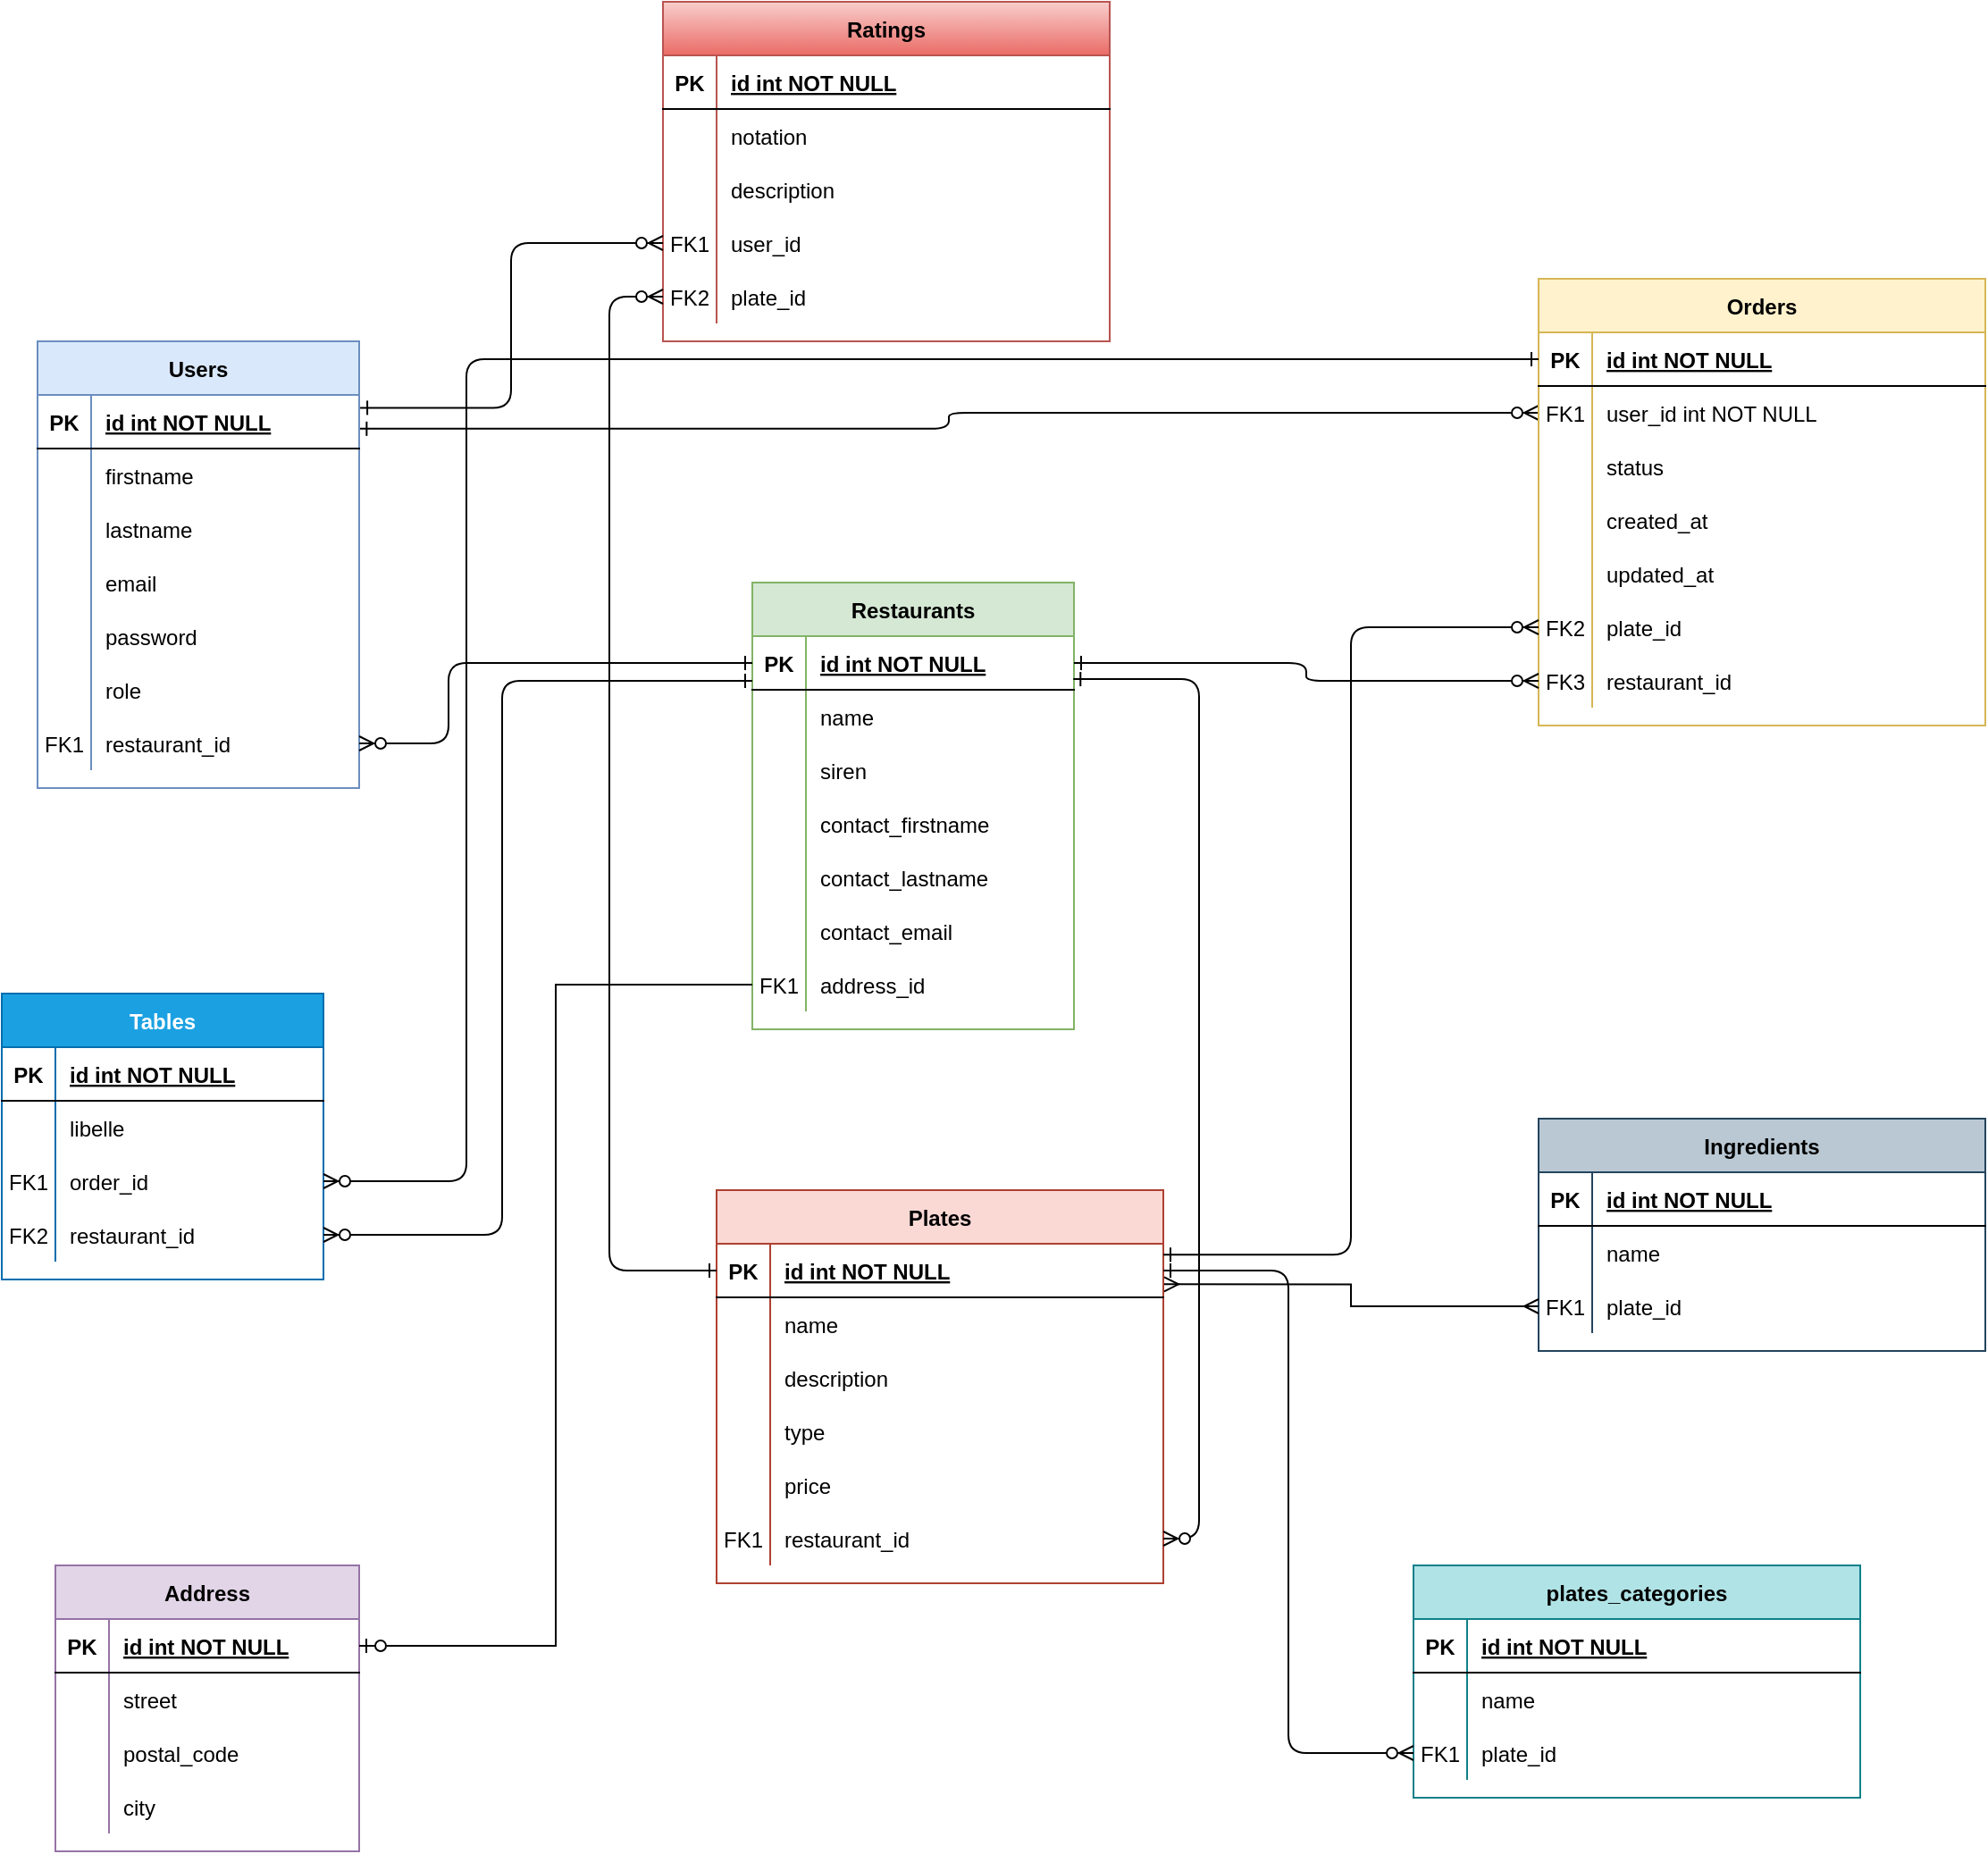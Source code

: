 <mxfile version="17.4.5" type="device"><diagram id="R2lEEEUBdFMjLlhIrx00" name="Page-1"><mxGraphModel dx="2881" dy="2177" grid="1" gridSize="10" guides="1" tooltips="1" connect="1" arrows="1" fold="1" page="1" pageScale="1" pageWidth="850" pageHeight="1100" math="0" shadow="0" extFonts="Permanent Marker^https://fonts.googleapis.com/css?family=Permanent+Marker"><root><mxCell id="0"/><mxCell id="1" parent="0"/><mxCell id="C-vyLk0tnHw3VtMMgP7b-1" value="" style="edgeStyle=orthogonalEdgeStyle;endArrow=ERzeroToMany;startArrow=ERone;endFill=1;startFill=0;exitX=1.001;exitY=0.631;exitDx=0;exitDy=0;exitPerimeter=0;" parent="1" target="C-vyLk0tnHw3VtMMgP7b-6" edge="1" source="FJyvPlNk2VMUgZgnLs-h-58"><mxGeometry width="100" height="100" relative="1" as="geometry"><mxPoint x="-140" y="45" as="sourcePoint"/><mxPoint x="-70" y="500" as="targetPoint"/></mxGeometry></mxCell><mxCell id="C-vyLk0tnHw3VtMMgP7b-2" value="Orders" style="shape=table;startSize=30;container=1;collapsible=1;childLayout=tableLayout;fixedRows=1;rowLines=0;fontStyle=1;align=center;resizeLast=1;fillColor=#fff2cc;strokeColor=#d6b656;" parent="1" vertex="1"><mxGeometry x="340" y="-160" width="250" height="250" as="geometry"/></mxCell><mxCell id="C-vyLk0tnHw3VtMMgP7b-3" value="" style="shape=partialRectangle;collapsible=0;dropTarget=0;pointerEvents=0;fillColor=none;points=[[0,0.5],[1,0.5]];portConstraint=eastwest;top=0;left=0;right=0;bottom=1;" parent="C-vyLk0tnHw3VtMMgP7b-2" vertex="1"><mxGeometry y="30" width="250" height="30" as="geometry"/></mxCell><mxCell id="C-vyLk0tnHw3VtMMgP7b-4" value="PK" style="shape=partialRectangle;overflow=hidden;connectable=0;fillColor=none;top=0;left=0;bottom=0;right=0;fontStyle=1;" parent="C-vyLk0tnHw3VtMMgP7b-3" vertex="1"><mxGeometry width="30" height="30" as="geometry"><mxRectangle width="30" height="30" as="alternateBounds"/></mxGeometry></mxCell><mxCell id="C-vyLk0tnHw3VtMMgP7b-5" value="id int NOT NULL " style="shape=partialRectangle;overflow=hidden;connectable=0;fillColor=none;top=0;left=0;bottom=0;right=0;align=left;spacingLeft=6;fontStyle=5;" parent="C-vyLk0tnHw3VtMMgP7b-3" vertex="1"><mxGeometry x="30" width="220" height="30" as="geometry"><mxRectangle width="220" height="30" as="alternateBounds"/></mxGeometry></mxCell><mxCell id="C-vyLk0tnHw3VtMMgP7b-6" value="" style="shape=partialRectangle;collapsible=0;dropTarget=0;pointerEvents=0;fillColor=none;points=[[0,0.5],[1,0.5]];portConstraint=eastwest;top=0;left=0;right=0;bottom=0;" parent="C-vyLk0tnHw3VtMMgP7b-2" vertex="1"><mxGeometry y="60" width="250" height="30" as="geometry"/></mxCell><mxCell id="C-vyLk0tnHw3VtMMgP7b-7" value="FK1" style="shape=partialRectangle;overflow=hidden;connectable=0;fillColor=none;top=0;left=0;bottom=0;right=0;" parent="C-vyLk0tnHw3VtMMgP7b-6" vertex="1"><mxGeometry width="30" height="30" as="geometry"><mxRectangle width="30" height="30" as="alternateBounds"/></mxGeometry></mxCell><mxCell id="C-vyLk0tnHw3VtMMgP7b-8" value="user_id int NOT NULL" style="shape=partialRectangle;overflow=hidden;connectable=0;fillColor=none;top=0;left=0;bottom=0;right=0;align=left;spacingLeft=6;" parent="C-vyLk0tnHw3VtMMgP7b-6" vertex="1"><mxGeometry x="30" width="220" height="30" as="geometry"><mxRectangle width="220" height="30" as="alternateBounds"/></mxGeometry></mxCell><mxCell id="C-vyLk0tnHw3VtMMgP7b-9" value="" style="shape=partialRectangle;collapsible=0;dropTarget=0;pointerEvents=0;fillColor=none;points=[[0,0.5],[1,0.5]];portConstraint=eastwest;top=0;left=0;right=0;bottom=0;" parent="C-vyLk0tnHw3VtMMgP7b-2" vertex="1"><mxGeometry y="90" width="250" height="30" as="geometry"/></mxCell><mxCell id="C-vyLk0tnHw3VtMMgP7b-10" value="" style="shape=partialRectangle;overflow=hidden;connectable=0;fillColor=none;top=0;left=0;bottom=0;right=0;" parent="C-vyLk0tnHw3VtMMgP7b-9" vertex="1"><mxGeometry width="30" height="30" as="geometry"><mxRectangle width="30" height="30" as="alternateBounds"/></mxGeometry></mxCell><mxCell id="C-vyLk0tnHw3VtMMgP7b-11" value="status" style="shape=partialRectangle;overflow=hidden;connectable=0;fillColor=none;top=0;left=0;bottom=0;right=0;align=left;spacingLeft=6;" parent="C-vyLk0tnHw3VtMMgP7b-9" vertex="1"><mxGeometry x="30" width="220" height="30" as="geometry"><mxRectangle width="220" height="30" as="alternateBounds"/></mxGeometry></mxCell><mxCell id="FJyvPlNk2VMUgZgnLs-h-202" value="" style="shape=partialRectangle;collapsible=0;dropTarget=0;pointerEvents=0;fillColor=none;points=[[0,0.5],[1,0.5]];portConstraint=eastwest;top=0;left=0;right=0;bottom=0;" parent="C-vyLk0tnHw3VtMMgP7b-2" vertex="1"><mxGeometry y="120" width="250" height="30" as="geometry"/></mxCell><mxCell id="FJyvPlNk2VMUgZgnLs-h-203" value="" style="shape=partialRectangle;overflow=hidden;connectable=0;fillColor=none;top=0;left=0;bottom=0;right=0;" parent="FJyvPlNk2VMUgZgnLs-h-202" vertex="1"><mxGeometry width="30" height="30" as="geometry"><mxRectangle width="30" height="30" as="alternateBounds"/></mxGeometry></mxCell><mxCell id="FJyvPlNk2VMUgZgnLs-h-204" value="created_at" style="shape=partialRectangle;overflow=hidden;connectable=0;fillColor=none;top=0;left=0;bottom=0;right=0;align=left;spacingLeft=6;" parent="FJyvPlNk2VMUgZgnLs-h-202" vertex="1"><mxGeometry x="30" width="220" height="30" as="geometry"><mxRectangle width="220" height="30" as="alternateBounds"/></mxGeometry></mxCell><mxCell id="FJyvPlNk2VMUgZgnLs-h-209" value="" style="shape=partialRectangle;collapsible=0;dropTarget=0;pointerEvents=0;fillColor=none;points=[[0,0.5],[1,0.5]];portConstraint=eastwest;top=0;left=0;right=0;bottom=0;" parent="C-vyLk0tnHw3VtMMgP7b-2" vertex="1"><mxGeometry y="150" width="250" height="30" as="geometry"/></mxCell><mxCell id="FJyvPlNk2VMUgZgnLs-h-210" value="" style="shape=partialRectangle;overflow=hidden;connectable=0;fillColor=none;top=0;left=0;bottom=0;right=0;" parent="FJyvPlNk2VMUgZgnLs-h-209" vertex="1"><mxGeometry width="30" height="30" as="geometry"><mxRectangle width="30" height="30" as="alternateBounds"/></mxGeometry></mxCell><mxCell id="FJyvPlNk2VMUgZgnLs-h-211" value="updated_at" style="shape=partialRectangle;overflow=hidden;connectable=0;fillColor=none;top=0;left=0;bottom=0;right=0;align=left;spacingLeft=6;" parent="FJyvPlNk2VMUgZgnLs-h-209" vertex="1"><mxGeometry x="30" width="220" height="30" as="geometry"><mxRectangle width="220" height="30" as="alternateBounds"/></mxGeometry></mxCell><mxCell id="FJyvPlNk2VMUgZgnLs-h-213" value="" style="shape=partialRectangle;collapsible=0;dropTarget=0;pointerEvents=0;fillColor=none;points=[[0,0.5],[1,0.5]];portConstraint=eastwest;top=0;left=0;right=0;bottom=0;" parent="C-vyLk0tnHw3VtMMgP7b-2" vertex="1"><mxGeometry y="180" width="250" height="30" as="geometry"/></mxCell><mxCell id="FJyvPlNk2VMUgZgnLs-h-214" value="FK2" style="shape=partialRectangle;overflow=hidden;connectable=0;fillColor=none;top=0;left=0;bottom=0;right=0;" parent="FJyvPlNk2VMUgZgnLs-h-213" vertex="1"><mxGeometry width="30" height="30" as="geometry"><mxRectangle width="30" height="30" as="alternateBounds"/></mxGeometry></mxCell><mxCell id="FJyvPlNk2VMUgZgnLs-h-215" value="plate_id" style="shape=partialRectangle;overflow=hidden;connectable=0;fillColor=none;top=0;left=0;bottom=0;right=0;align=left;spacingLeft=6;" parent="FJyvPlNk2VMUgZgnLs-h-213" vertex="1"><mxGeometry x="30" width="220" height="30" as="geometry"><mxRectangle width="220" height="30" as="alternateBounds"/></mxGeometry></mxCell><mxCell id="FJyvPlNk2VMUgZgnLs-h-216" value="" style="shape=partialRectangle;collapsible=0;dropTarget=0;pointerEvents=0;fillColor=none;points=[[0,0.5],[1,0.5]];portConstraint=eastwest;top=0;left=0;right=0;bottom=0;" parent="C-vyLk0tnHw3VtMMgP7b-2" vertex="1"><mxGeometry y="210" width="250" height="30" as="geometry"/></mxCell><mxCell id="FJyvPlNk2VMUgZgnLs-h-217" value="FK3" style="shape=partialRectangle;overflow=hidden;connectable=0;fillColor=none;top=0;left=0;bottom=0;right=0;" parent="FJyvPlNk2VMUgZgnLs-h-216" vertex="1"><mxGeometry width="30" height="30" as="geometry"><mxRectangle width="30" height="30" as="alternateBounds"/></mxGeometry></mxCell><mxCell id="FJyvPlNk2VMUgZgnLs-h-218" value="restaurant_id" style="shape=partialRectangle;overflow=hidden;connectable=0;fillColor=none;top=0;left=0;bottom=0;right=0;align=left;spacingLeft=6;" parent="FJyvPlNk2VMUgZgnLs-h-216" vertex="1"><mxGeometry x="30" width="220" height="30" as="geometry"><mxRectangle width="220" height="30" as="alternateBounds"/></mxGeometry></mxCell><mxCell id="C-vyLk0tnHw3VtMMgP7b-13" value="Address" style="shape=table;startSize=30;container=1;collapsible=1;childLayout=tableLayout;fixedRows=1;rowLines=0;fontStyle=1;align=center;resizeLast=1;fillColor=#e1d5e7;strokeColor=#9673a6;" parent="1" vertex="1"><mxGeometry x="-490" y="560" width="170" height="160" as="geometry"/></mxCell><mxCell id="C-vyLk0tnHw3VtMMgP7b-14" value="" style="shape=partialRectangle;collapsible=0;dropTarget=0;pointerEvents=0;fillColor=none;points=[[0,0.5],[1,0.5]];portConstraint=eastwest;top=0;left=0;right=0;bottom=1;" parent="C-vyLk0tnHw3VtMMgP7b-13" vertex="1"><mxGeometry y="30" width="170" height="30" as="geometry"/></mxCell><mxCell id="C-vyLk0tnHw3VtMMgP7b-15" value="PK" style="shape=partialRectangle;overflow=hidden;connectable=0;fillColor=none;top=0;left=0;bottom=0;right=0;fontStyle=1;" parent="C-vyLk0tnHw3VtMMgP7b-14" vertex="1"><mxGeometry width="30" height="30" as="geometry"><mxRectangle width="30" height="30" as="alternateBounds"/></mxGeometry></mxCell><mxCell id="C-vyLk0tnHw3VtMMgP7b-16" value="id int NOT NULL " style="shape=partialRectangle;overflow=hidden;connectable=0;fillColor=none;top=0;left=0;bottom=0;right=0;align=left;spacingLeft=6;fontStyle=5;" parent="C-vyLk0tnHw3VtMMgP7b-14" vertex="1"><mxGeometry x="30" width="140" height="30" as="geometry"><mxRectangle width="140" height="30" as="alternateBounds"/></mxGeometry></mxCell><mxCell id="C-vyLk0tnHw3VtMMgP7b-17" value="" style="shape=partialRectangle;collapsible=0;dropTarget=0;pointerEvents=0;fillColor=none;points=[[0,0.5],[1,0.5]];portConstraint=eastwest;top=0;left=0;right=0;bottom=0;" parent="C-vyLk0tnHw3VtMMgP7b-13" vertex="1"><mxGeometry y="60" width="170" height="30" as="geometry"/></mxCell><mxCell id="C-vyLk0tnHw3VtMMgP7b-18" value="" style="shape=partialRectangle;overflow=hidden;connectable=0;fillColor=none;top=0;left=0;bottom=0;right=0;" parent="C-vyLk0tnHw3VtMMgP7b-17" vertex="1"><mxGeometry width="30" height="30" as="geometry"><mxRectangle width="30" height="30" as="alternateBounds"/></mxGeometry></mxCell><mxCell id="C-vyLk0tnHw3VtMMgP7b-19" value="street" style="shape=partialRectangle;overflow=hidden;connectable=0;fillColor=none;top=0;left=0;bottom=0;right=0;align=left;spacingLeft=6;" parent="C-vyLk0tnHw3VtMMgP7b-17" vertex="1"><mxGeometry x="30" width="140" height="30" as="geometry"><mxRectangle width="140" height="30" as="alternateBounds"/></mxGeometry></mxCell><mxCell id="C-vyLk0tnHw3VtMMgP7b-20" value="" style="shape=partialRectangle;collapsible=0;dropTarget=0;pointerEvents=0;fillColor=none;points=[[0,0.5],[1,0.5]];portConstraint=eastwest;top=0;left=0;right=0;bottom=0;" parent="C-vyLk0tnHw3VtMMgP7b-13" vertex="1"><mxGeometry y="90" width="170" height="30" as="geometry"/></mxCell><mxCell id="C-vyLk0tnHw3VtMMgP7b-21" value="" style="shape=partialRectangle;overflow=hidden;connectable=0;fillColor=none;top=0;left=0;bottom=0;right=0;" parent="C-vyLk0tnHw3VtMMgP7b-20" vertex="1"><mxGeometry width="30" height="30" as="geometry"><mxRectangle width="30" height="30" as="alternateBounds"/></mxGeometry></mxCell><mxCell id="C-vyLk0tnHw3VtMMgP7b-22" value="postal_code" style="shape=partialRectangle;overflow=hidden;connectable=0;fillColor=none;top=0;left=0;bottom=0;right=0;align=left;spacingLeft=6;" parent="C-vyLk0tnHw3VtMMgP7b-20" vertex="1"><mxGeometry x="30" width="140" height="30" as="geometry"><mxRectangle width="140" height="30" as="alternateBounds"/></mxGeometry></mxCell><mxCell id="FJyvPlNk2VMUgZgnLs-h-83" value="" style="shape=partialRectangle;collapsible=0;dropTarget=0;pointerEvents=0;fillColor=none;points=[[0,0.5],[1,0.5]];portConstraint=eastwest;top=0;left=0;right=0;bottom=0;" parent="C-vyLk0tnHw3VtMMgP7b-13" vertex="1"><mxGeometry y="120" width="170" height="30" as="geometry"/></mxCell><mxCell id="FJyvPlNk2VMUgZgnLs-h-84" value="" style="shape=partialRectangle;overflow=hidden;connectable=0;fillColor=none;top=0;left=0;bottom=0;right=0;" parent="FJyvPlNk2VMUgZgnLs-h-83" vertex="1"><mxGeometry width="30" height="30" as="geometry"><mxRectangle width="30" height="30" as="alternateBounds"/></mxGeometry></mxCell><mxCell id="FJyvPlNk2VMUgZgnLs-h-85" value="city" style="shape=partialRectangle;overflow=hidden;connectable=0;fillColor=none;top=0;left=0;bottom=0;right=0;align=left;spacingLeft=6;" parent="FJyvPlNk2VMUgZgnLs-h-83" vertex="1"><mxGeometry x="30" width="140" height="30" as="geometry"><mxRectangle width="140" height="30" as="alternateBounds"/></mxGeometry></mxCell><mxCell id="FJyvPlNk2VMUgZgnLs-h-57" value="Users" style="shape=table;startSize=30;container=1;collapsible=1;childLayout=tableLayout;fixedRows=1;rowLines=0;fontStyle=1;align=center;resizeLast=1;fillColor=#dae8fc;strokeColor=#6c8ebf;" parent="1" vertex="1"><mxGeometry x="-500" y="-125" width="180" height="250" as="geometry"/></mxCell><mxCell id="FJyvPlNk2VMUgZgnLs-h-58" value="" style="shape=tableRow;horizontal=0;startSize=0;swimlaneHead=0;swimlaneBody=0;fillColor=none;collapsible=0;dropTarget=0;points=[[0,0.5],[1,0.5]];portConstraint=eastwest;top=0;left=0;right=0;bottom=1;" parent="FJyvPlNk2VMUgZgnLs-h-57" vertex="1"><mxGeometry y="30" width="180" height="30" as="geometry"/></mxCell><mxCell id="FJyvPlNk2VMUgZgnLs-h-59" value="PK" style="shape=partialRectangle;connectable=0;fillColor=none;top=0;left=0;bottom=0;right=0;fontStyle=1;overflow=hidden;" parent="FJyvPlNk2VMUgZgnLs-h-58" vertex="1"><mxGeometry width="30" height="30" as="geometry"><mxRectangle width="30" height="30" as="alternateBounds"/></mxGeometry></mxCell><mxCell id="FJyvPlNk2VMUgZgnLs-h-60" value="id int NOT NULL" style="shape=partialRectangle;connectable=0;fillColor=none;top=0;left=0;bottom=0;right=0;align=left;spacingLeft=6;fontStyle=5;overflow=hidden;" parent="FJyvPlNk2VMUgZgnLs-h-58" vertex="1"><mxGeometry x="30" width="150" height="30" as="geometry"><mxRectangle width="150" height="30" as="alternateBounds"/></mxGeometry></mxCell><mxCell id="FJyvPlNk2VMUgZgnLs-h-61" value="" style="shape=tableRow;horizontal=0;startSize=0;swimlaneHead=0;swimlaneBody=0;fillColor=none;collapsible=0;dropTarget=0;points=[[0,0.5],[1,0.5]];portConstraint=eastwest;top=0;left=0;right=0;bottom=0;" parent="FJyvPlNk2VMUgZgnLs-h-57" vertex="1"><mxGeometry y="60" width="180" height="30" as="geometry"/></mxCell><mxCell id="FJyvPlNk2VMUgZgnLs-h-62" value="" style="shape=partialRectangle;connectable=0;fillColor=none;top=0;left=0;bottom=0;right=0;editable=1;overflow=hidden;" parent="FJyvPlNk2VMUgZgnLs-h-61" vertex="1"><mxGeometry width="30" height="30" as="geometry"><mxRectangle width="30" height="30" as="alternateBounds"/></mxGeometry></mxCell><mxCell id="FJyvPlNk2VMUgZgnLs-h-63" value="firstname" style="shape=partialRectangle;connectable=0;fillColor=none;top=0;left=0;bottom=0;right=0;align=left;spacingLeft=6;overflow=hidden;" parent="FJyvPlNk2VMUgZgnLs-h-61" vertex="1"><mxGeometry x="30" width="150" height="30" as="geometry"><mxRectangle width="150" height="30" as="alternateBounds"/></mxGeometry></mxCell><mxCell id="FJyvPlNk2VMUgZgnLs-h-64" value="" style="shape=tableRow;horizontal=0;startSize=0;swimlaneHead=0;swimlaneBody=0;fillColor=none;collapsible=0;dropTarget=0;points=[[0,0.5],[1,0.5]];portConstraint=eastwest;top=0;left=0;right=0;bottom=0;" parent="FJyvPlNk2VMUgZgnLs-h-57" vertex="1"><mxGeometry y="90" width="180" height="30" as="geometry"/></mxCell><mxCell id="FJyvPlNk2VMUgZgnLs-h-65" value="" style="shape=partialRectangle;connectable=0;fillColor=none;top=0;left=0;bottom=0;right=0;editable=1;overflow=hidden;" parent="FJyvPlNk2VMUgZgnLs-h-64" vertex="1"><mxGeometry width="30" height="30" as="geometry"><mxRectangle width="30" height="30" as="alternateBounds"/></mxGeometry></mxCell><mxCell id="FJyvPlNk2VMUgZgnLs-h-66" value="lastname" style="shape=partialRectangle;connectable=0;fillColor=none;top=0;left=0;bottom=0;right=0;align=left;spacingLeft=6;overflow=hidden;" parent="FJyvPlNk2VMUgZgnLs-h-64" vertex="1"><mxGeometry x="30" width="150" height="30" as="geometry"><mxRectangle width="150" height="30" as="alternateBounds"/></mxGeometry></mxCell><mxCell id="FJyvPlNk2VMUgZgnLs-h-67" value="" style="shape=tableRow;horizontal=0;startSize=0;swimlaneHead=0;swimlaneBody=0;fillColor=none;collapsible=0;dropTarget=0;points=[[0,0.5],[1,0.5]];portConstraint=eastwest;top=0;left=0;right=0;bottom=0;" parent="FJyvPlNk2VMUgZgnLs-h-57" vertex="1"><mxGeometry y="120" width="180" height="30" as="geometry"/></mxCell><mxCell id="FJyvPlNk2VMUgZgnLs-h-68" value="" style="shape=partialRectangle;connectable=0;fillColor=none;top=0;left=0;bottom=0;right=0;editable=1;overflow=hidden;" parent="FJyvPlNk2VMUgZgnLs-h-67" vertex="1"><mxGeometry width="30" height="30" as="geometry"><mxRectangle width="30" height="30" as="alternateBounds"/></mxGeometry></mxCell><mxCell id="FJyvPlNk2VMUgZgnLs-h-69" value="email" style="shape=partialRectangle;connectable=0;fillColor=none;top=0;left=0;bottom=0;right=0;align=left;spacingLeft=6;overflow=hidden;" parent="FJyvPlNk2VMUgZgnLs-h-67" vertex="1"><mxGeometry x="30" width="150" height="30" as="geometry"><mxRectangle width="150" height="30" as="alternateBounds"/></mxGeometry></mxCell><mxCell id="FJyvPlNk2VMUgZgnLs-h-74" value="" style="shape=tableRow;horizontal=0;startSize=0;swimlaneHead=0;swimlaneBody=0;fillColor=none;collapsible=0;dropTarget=0;points=[[0,0.5],[1,0.5]];portConstraint=eastwest;top=0;left=0;right=0;bottom=0;" parent="FJyvPlNk2VMUgZgnLs-h-57" vertex="1"><mxGeometry y="150" width="180" height="30" as="geometry"/></mxCell><mxCell id="FJyvPlNk2VMUgZgnLs-h-75" value="" style="shape=partialRectangle;connectable=0;fillColor=none;top=0;left=0;bottom=0;right=0;editable=1;overflow=hidden;" parent="FJyvPlNk2VMUgZgnLs-h-74" vertex="1"><mxGeometry width="30" height="30" as="geometry"><mxRectangle width="30" height="30" as="alternateBounds"/></mxGeometry></mxCell><mxCell id="FJyvPlNk2VMUgZgnLs-h-76" value="password" style="shape=partialRectangle;connectable=0;fillColor=none;top=0;left=0;bottom=0;right=0;align=left;spacingLeft=6;overflow=hidden;" parent="FJyvPlNk2VMUgZgnLs-h-74" vertex="1"><mxGeometry x="30" width="150" height="30" as="geometry"><mxRectangle width="150" height="30" as="alternateBounds"/></mxGeometry></mxCell><mxCell id="FJyvPlNk2VMUgZgnLs-h-77" value="" style="shape=tableRow;horizontal=0;startSize=0;swimlaneHead=0;swimlaneBody=0;fillColor=none;collapsible=0;dropTarget=0;points=[[0,0.5],[1,0.5]];portConstraint=eastwest;top=0;left=0;right=0;bottom=0;" parent="FJyvPlNk2VMUgZgnLs-h-57" vertex="1"><mxGeometry y="180" width="180" height="30" as="geometry"/></mxCell><mxCell id="FJyvPlNk2VMUgZgnLs-h-78" value="" style="shape=partialRectangle;connectable=0;fillColor=none;top=0;left=0;bottom=0;right=0;editable=1;overflow=hidden;" parent="FJyvPlNk2VMUgZgnLs-h-77" vertex="1"><mxGeometry width="30" height="30" as="geometry"><mxRectangle width="30" height="30" as="alternateBounds"/></mxGeometry></mxCell><mxCell id="FJyvPlNk2VMUgZgnLs-h-79" value="role" style="shape=partialRectangle;connectable=0;fillColor=none;top=0;left=0;bottom=0;right=0;align=left;spacingLeft=6;overflow=hidden;" parent="FJyvPlNk2VMUgZgnLs-h-77" vertex="1"><mxGeometry x="30" width="150" height="30" as="geometry"><mxRectangle width="150" height="30" as="alternateBounds"/></mxGeometry></mxCell><mxCell id="FJyvPlNk2VMUgZgnLs-h-80" value="" style="shape=tableRow;horizontal=0;startSize=0;swimlaneHead=0;swimlaneBody=0;fillColor=none;collapsible=0;dropTarget=0;points=[[0,0.5],[1,0.5]];portConstraint=eastwest;top=0;left=0;right=0;bottom=0;" parent="FJyvPlNk2VMUgZgnLs-h-57" vertex="1"><mxGeometry y="210" width="180" height="30" as="geometry"/></mxCell><mxCell id="FJyvPlNk2VMUgZgnLs-h-81" value="FK1" style="shape=partialRectangle;connectable=0;fillColor=none;top=0;left=0;bottom=0;right=0;editable=1;overflow=hidden;" parent="FJyvPlNk2VMUgZgnLs-h-80" vertex="1"><mxGeometry width="30" height="30" as="geometry"><mxRectangle width="30" height="30" as="alternateBounds"/></mxGeometry></mxCell><mxCell id="FJyvPlNk2VMUgZgnLs-h-82" value="restaurant_id" style="shape=partialRectangle;connectable=0;fillColor=none;top=0;left=0;bottom=0;right=0;align=left;spacingLeft=6;overflow=hidden;" parent="FJyvPlNk2VMUgZgnLs-h-80" vertex="1"><mxGeometry x="30" width="150" height="30" as="geometry"><mxRectangle width="150" height="30" as="alternateBounds"/></mxGeometry></mxCell><mxCell id="FJyvPlNk2VMUgZgnLs-h-86" value="Restaurants" style="shape=table;startSize=30;container=1;collapsible=1;childLayout=tableLayout;fixedRows=1;rowLines=0;fontStyle=1;align=center;resizeLast=1;fillColor=#d5e8d4;strokeColor=#82b366;" parent="1" vertex="1"><mxGeometry x="-100" y="10" width="180" height="250" as="geometry"/></mxCell><mxCell id="FJyvPlNk2VMUgZgnLs-h-87" value="" style="shape=tableRow;horizontal=0;startSize=0;swimlaneHead=0;swimlaneBody=0;fillColor=none;collapsible=0;dropTarget=0;points=[[0,0.5],[1,0.5]];portConstraint=eastwest;top=0;left=0;right=0;bottom=1;" parent="FJyvPlNk2VMUgZgnLs-h-86" vertex="1"><mxGeometry y="30" width="180" height="30" as="geometry"/></mxCell><mxCell id="FJyvPlNk2VMUgZgnLs-h-88" value="PK" style="shape=partialRectangle;connectable=0;fillColor=none;top=0;left=0;bottom=0;right=0;fontStyle=1;overflow=hidden;" parent="FJyvPlNk2VMUgZgnLs-h-87" vertex="1"><mxGeometry width="30" height="30" as="geometry"><mxRectangle width="30" height="30" as="alternateBounds"/></mxGeometry></mxCell><mxCell id="FJyvPlNk2VMUgZgnLs-h-89" value="id int NOT NULL" style="shape=partialRectangle;connectable=0;fillColor=none;top=0;left=0;bottom=0;right=0;align=left;spacingLeft=6;fontStyle=5;overflow=hidden;" parent="FJyvPlNk2VMUgZgnLs-h-87" vertex="1"><mxGeometry x="30" width="150" height="30" as="geometry"><mxRectangle width="150" height="30" as="alternateBounds"/></mxGeometry></mxCell><mxCell id="FJyvPlNk2VMUgZgnLs-h-90" value="" style="shape=tableRow;horizontal=0;startSize=0;swimlaneHead=0;swimlaneBody=0;fillColor=none;collapsible=0;dropTarget=0;points=[[0,0.5],[1,0.5]];portConstraint=eastwest;top=0;left=0;right=0;bottom=0;" parent="FJyvPlNk2VMUgZgnLs-h-86" vertex="1"><mxGeometry y="60" width="180" height="30" as="geometry"/></mxCell><mxCell id="FJyvPlNk2VMUgZgnLs-h-91" value="" style="shape=partialRectangle;connectable=0;fillColor=none;top=0;left=0;bottom=0;right=0;editable=1;overflow=hidden;" parent="FJyvPlNk2VMUgZgnLs-h-90" vertex="1"><mxGeometry width="30" height="30" as="geometry"><mxRectangle width="30" height="30" as="alternateBounds"/></mxGeometry></mxCell><mxCell id="FJyvPlNk2VMUgZgnLs-h-92" value="name" style="shape=partialRectangle;connectable=0;fillColor=none;top=0;left=0;bottom=0;right=0;align=left;spacingLeft=6;overflow=hidden;" parent="FJyvPlNk2VMUgZgnLs-h-90" vertex="1"><mxGeometry x="30" width="150" height="30" as="geometry"><mxRectangle width="150" height="30" as="alternateBounds"/></mxGeometry></mxCell><mxCell id="FJyvPlNk2VMUgZgnLs-h-93" value="" style="shape=tableRow;horizontal=0;startSize=0;swimlaneHead=0;swimlaneBody=0;fillColor=none;collapsible=0;dropTarget=0;points=[[0,0.5],[1,0.5]];portConstraint=eastwest;top=0;left=0;right=0;bottom=0;" parent="FJyvPlNk2VMUgZgnLs-h-86" vertex="1"><mxGeometry y="90" width="180" height="30" as="geometry"/></mxCell><mxCell id="FJyvPlNk2VMUgZgnLs-h-94" value="" style="shape=partialRectangle;connectable=0;fillColor=none;top=0;left=0;bottom=0;right=0;editable=1;overflow=hidden;" parent="FJyvPlNk2VMUgZgnLs-h-93" vertex="1"><mxGeometry width="30" height="30" as="geometry"><mxRectangle width="30" height="30" as="alternateBounds"/></mxGeometry></mxCell><mxCell id="FJyvPlNk2VMUgZgnLs-h-95" value="siren" style="shape=partialRectangle;connectable=0;fillColor=none;top=0;left=0;bottom=0;right=0;align=left;spacingLeft=6;overflow=hidden;" parent="FJyvPlNk2VMUgZgnLs-h-93" vertex="1"><mxGeometry x="30" width="150" height="30" as="geometry"><mxRectangle width="150" height="30" as="alternateBounds"/></mxGeometry></mxCell><mxCell id="FJyvPlNk2VMUgZgnLs-h-96" value="" style="shape=tableRow;horizontal=0;startSize=0;swimlaneHead=0;swimlaneBody=0;fillColor=none;collapsible=0;dropTarget=0;points=[[0,0.5],[1,0.5]];portConstraint=eastwest;top=0;left=0;right=0;bottom=0;" parent="FJyvPlNk2VMUgZgnLs-h-86" vertex="1"><mxGeometry y="120" width="180" height="30" as="geometry"/></mxCell><mxCell id="FJyvPlNk2VMUgZgnLs-h-97" value="" style="shape=partialRectangle;connectable=0;fillColor=none;top=0;left=0;bottom=0;right=0;editable=1;overflow=hidden;" parent="FJyvPlNk2VMUgZgnLs-h-96" vertex="1"><mxGeometry width="30" height="30" as="geometry"><mxRectangle width="30" height="30" as="alternateBounds"/></mxGeometry></mxCell><mxCell id="FJyvPlNk2VMUgZgnLs-h-98" value="contact_firstname" style="shape=partialRectangle;connectable=0;fillColor=none;top=0;left=0;bottom=0;right=0;align=left;spacingLeft=6;overflow=hidden;" parent="FJyvPlNk2VMUgZgnLs-h-96" vertex="1"><mxGeometry x="30" width="150" height="30" as="geometry"><mxRectangle width="150" height="30" as="alternateBounds"/></mxGeometry></mxCell><mxCell id="FJyvPlNk2VMUgZgnLs-h-99" value="" style="shape=tableRow;horizontal=0;startSize=0;swimlaneHead=0;swimlaneBody=0;fillColor=none;collapsible=0;dropTarget=0;points=[[0,0.5],[1,0.5]];portConstraint=eastwest;top=0;left=0;right=0;bottom=0;" parent="FJyvPlNk2VMUgZgnLs-h-86" vertex="1"><mxGeometry y="150" width="180" height="30" as="geometry"/></mxCell><mxCell id="FJyvPlNk2VMUgZgnLs-h-100" value="" style="shape=partialRectangle;connectable=0;fillColor=none;top=0;left=0;bottom=0;right=0;editable=1;overflow=hidden;" parent="FJyvPlNk2VMUgZgnLs-h-99" vertex="1"><mxGeometry width="30" height="30" as="geometry"><mxRectangle width="30" height="30" as="alternateBounds"/></mxGeometry></mxCell><mxCell id="FJyvPlNk2VMUgZgnLs-h-101" value="contact_lastname" style="shape=partialRectangle;connectable=0;fillColor=none;top=0;left=0;bottom=0;right=0;align=left;spacingLeft=6;overflow=hidden;" parent="FJyvPlNk2VMUgZgnLs-h-99" vertex="1"><mxGeometry x="30" width="150" height="30" as="geometry"><mxRectangle width="150" height="30" as="alternateBounds"/></mxGeometry></mxCell><mxCell id="FJyvPlNk2VMUgZgnLs-h-102" value="" style="shape=tableRow;horizontal=0;startSize=0;swimlaneHead=0;swimlaneBody=0;fillColor=none;collapsible=0;dropTarget=0;points=[[0,0.5],[1,0.5]];portConstraint=eastwest;top=0;left=0;right=0;bottom=0;" parent="FJyvPlNk2VMUgZgnLs-h-86" vertex="1"><mxGeometry y="180" width="180" height="30" as="geometry"/></mxCell><mxCell id="FJyvPlNk2VMUgZgnLs-h-103" value="" style="shape=partialRectangle;connectable=0;fillColor=none;top=0;left=0;bottom=0;right=0;editable=1;overflow=hidden;" parent="FJyvPlNk2VMUgZgnLs-h-102" vertex="1"><mxGeometry width="30" height="30" as="geometry"><mxRectangle width="30" height="30" as="alternateBounds"/></mxGeometry></mxCell><mxCell id="FJyvPlNk2VMUgZgnLs-h-104" value="contact_email" style="shape=partialRectangle;connectable=0;fillColor=none;top=0;left=0;bottom=0;right=0;align=left;spacingLeft=6;overflow=hidden;" parent="FJyvPlNk2VMUgZgnLs-h-102" vertex="1"><mxGeometry x="30" width="150" height="30" as="geometry"><mxRectangle width="150" height="30" as="alternateBounds"/></mxGeometry></mxCell><mxCell id="FJyvPlNk2VMUgZgnLs-h-105" value="" style="shape=tableRow;horizontal=0;startSize=0;swimlaneHead=0;swimlaneBody=0;fillColor=none;collapsible=0;dropTarget=0;points=[[0,0.5],[1,0.5]];portConstraint=eastwest;top=0;left=0;right=0;bottom=0;" parent="FJyvPlNk2VMUgZgnLs-h-86" vertex="1"><mxGeometry y="210" width="180" height="30" as="geometry"/></mxCell><mxCell id="FJyvPlNk2VMUgZgnLs-h-106" value="FK1" style="shape=partialRectangle;connectable=0;fillColor=none;top=0;left=0;bottom=0;right=0;editable=1;overflow=hidden;" parent="FJyvPlNk2VMUgZgnLs-h-105" vertex="1"><mxGeometry width="30" height="30" as="geometry"><mxRectangle width="30" height="30" as="alternateBounds"/></mxGeometry></mxCell><mxCell id="FJyvPlNk2VMUgZgnLs-h-107" value="address_id" style="shape=partialRectangle;connectable=0;fillColor=none;top=0;left=0;bottom=0;right=0;align=left;spacingLeft=6;overflow=hidden;" parent="FJyvPlNk2VMUgZgnLs-h-105" vertex="1"><mxGeometry x="30" width="150" height="30" as="geometry"><mxRectangle width="150" height="30" as="alternateBounds"/></mxGeometry></mxCell><mxCell id="FJyvPlNk2VMUgZgnLs-h-166" value="" style="edgeStyle=orthogonalEdgeStyle;fontSize=12;html=1;endArrow=ERzeroToOne;endFill=1;rounded=0;exitX=0;exitY=0.5;exitDx=0;exitDy=0;entryX=1;entryY=0.5;entryDx=0;entryDy=0;" parent="1" source="FJyvPlNk2VMUgZgnLs-h-105" target="C-vyLk0tnHw3VtMMgP7b-14" edge="1"><mxGeometry width="100" height="100" relative="1" as="geometry"><mxPoint x="-10" y="390" as="sourcePoint"/><mxPoint x="90" y="290" as="targetPoint"/></mxGeometry></mxCell><mxCell id="FJyvPlNk2VMUgZgnLs-h-167" value="Ingredients" style="shape=table;startSize=30;container=1;collapsible=1;childLayout=tableLayout;fixedRows=1;rowLines=0;fontStyle=1;align=center;resizeLast=1;fillColor=#bac8d3;strokeColor=#23445d;" parent="1" vertex="1"><mxGeometry x="340" y="310" width="250" height="130" as="geometry"/></mxCell><mxCell id="FJyvPlNk2VMUgZgnLs-h-168" value="" style="shape=partialRectangle;collapsible=0;dropTarget=0;pointerEvents=0;fillColor=none;points=[[0,0.5],[1,0.5]];portConstraint=eastwest;top=0;left=0;right=0;bottom=1;" parent="FJyvPlNk2VMUgZgnLs-h-167" vertex="1"><mxGeometry y="30" width="250" height="30" as="geometry"/></mxCell><mxCell id="FJyvPlNk2VMUgZgnLs-h-169" value="PK" style="shape=partialRectangle;overflow=hidden;connectable=0;fillColor=none;top=0;left=0;bottom=0;right=0;fontStyle=1;" parent="FJyvPlNk2VMUgZgnLs-h-168" vertex="1"><mxGeometry width="30" height="30" as="geometry"><mxRectangle width="30" height="30" as="alternateBounds"/></mxGeometry></mxCell><mxCell id="FJyvPlNk2VMUgZgnLs-h-170" value="id int NOT NULL " style="shape=partialRectangle;overflow=hidden;connectable=0;fillColor=none;top=0;left=0;bottom=0;right=0;align=left;spacingLeft=6;fontStyle=5;" parent="FJyvPlNk2VMUgZgnLs-h-168" vertex="1"><mxGeometry x="30" width="220" height="30" as="geometry"><mxRectangle width="220" height="30" as="alternateBounds"/></mxGeometry></mxCell><mxCell id="FJyvPlNk2VMUgZgnLs-h-171" value="" style="shape=partialRectangle;collapsible=0;dropTarget=0;pointerEvents=0;fillColor=none;points=[[0,0.5],[1,0.5]];portConstraint=eastwest;top=0;left=0;right=0;bottom=0;" parent="FJyvPlNk2VMUgZgnLs-h-167" vertex="1"><mxGeometry y="60" width="250" height="30" as="geometry"/></mxCell><mxCell id="FJyvPlNk2VMUgZgnLs-h-172" value="" style="shape=partialRectangle;overflow=hidden;connectable=0;fillColor=none;top=0;left=0;bottom=0;right=0;" parent="FJyvPlNk2VMUgZgnLs-h-171" vertex="1"><mxGeometry width="30" height="30" as="geometry"><mxRectangle width="30" height="30" as="alternateBounds"/></mxGeometry></mxCell><mxCell id="FJyvPlNk2VMUgZgnLs-h-173" value="name" style="shape=partialRectangle;overflow=hidden;connectable=0;fillColor=none;top=0;left=0;bottom=0;right=0;align=left;spacingLeft=6;" parent="FJyvPlNk2VMUgZgnLs-h-171" vertex="1"><mxGeometry x="30" width="220" height="30" as="geometry"><mxRectangle width="220" height="30" as="alternateBounds"/></mxGeometry></mxCell><mxCell id="FJyvPlNk2VMUgZgnLs-h-174" value="" style="shape=partialRectangle;collapsible=0;dropTarget=0;pointerEvents=0;fillColor=none;points=[[0,0.5],[1,0.5]];portConstraint=eastwest;top=0;left=0;right=0;bottom=0;" parent="FJyvPlNk2VMUgZgnLs-h-167" vertex="1"><mxGeometry y="90" width="250" height="30" as="geometry"/></mxCell><mxCell id="FJyvPlNk2VMUgZgnLs-h-175" value="FK1" style="shape=partialRectangle;overflow=hidden;connectable=0;fillColor=none;top=0;left=0;bottom=0;right=0;" parent="FJyvPlNk2VMUgZgnLs-h-174" vertex="1"><mxGeometry width="30" height="30" as="geometry"><mxRectangle width="30" height="30" as="alternateBounds"/></mxGeometry></mxCell><mxCell id="FJyvPlNk2VMUgZgnLs-h-176" value="plate_id" style="shape=partialRectangle;overflow=hidden;connectable=0;fillColor=none;top=0;left=0;bottom=0;right=0;align=left;spacingLeft=6;" parent="FJyvPlNk2VMUgZgnLs-h-174" vertex="1"><mxGeometry x="30" width="220" height="30" as="geometry"><mxRectangle width="220" height="30" as="alternateBounds"/></mxGeometry></mxCell><mxCell id="FJyvPlNk2VMUgZgnLs-h-181" value="Plates" style="shape=table;startSize=30;container=1;collapsible=1;childLayout=tableLayout;fixedRows=1;rowLines=0;fontStyle=1;align=center;resizeLast=1;fillColor=#fad9d5;strokeColor=#ae4132;" parent="1" vertex="1"><mxGeometry x="-120" y="350" width="250" height="220" as="geometry"/></mxCell><mxCell id="FJyvPlNk2VMUgZgnLs-h-182" value="" style="shape=partialRectangle;collapsible=0;dropTarget=0;pointerEvents=0;fillColor=none;points=[[0,0.5],[1,0.5]];portConstraint=eastwest;top=0;left=0;right=0;bottom=1;" parent="FJyvPlNk2VMUgZgnLs-h-181" vertex="1"><mxGeometry y="30" width="250" height="30" as="geometry"/></mxCell><mxCell id="FJyvPlNk2VMUgZgnLs-h-183" value="PK" style="shape=partialRectangle;overflow=hidden;connectable=0;fillColor=none;top=0;left=0;bottom=0;right=0;fontStyle=1;" parent="FJyvPlNk2VMUgZgnLs-h-182" vertex="1"><mxGeometry width="30" height="30" as="geometry"><mxRectangle width="30" height="30" as="alternateBounds"/></mxGeometry></mxCell><mxCell id="FJyvPlNk2VMUgZgnLs-h-184" value="id int NOT NULL " style="shape=partialRectangle;overflow=hidden;connectable=0;fillColor=none;top=0;left=0;bottom=0;right=0;align=left;spacingLeft=6;fontStyle=5;" parent="FJyvPlNk2VMUgZgnLs-h-182" vertex="1"><mxGeometry x="30" width="220" height="30" as="geometry"><mxRectangle width="220" height="30" as="alternateBounds"/></mxGeometry></mxCell><mxCell id="FJyvPlNk2VMUgZgnLs-h-185" value="" style="shape=partialRectangle;collapsible=0;dropTarget=0;pointerEvents=0;fillColor=none;points=[[0,0.5],[1,0.5]];portConstraint=eastwest;top=0;left=0;right=0;bottom=0;" parent="FJyvPlNk2VMUgZgnLs-h-181" vertex="1"><mxGeometry y="60" width="250" height="30" as="geometry"/></mxCell><mxCell id="FJyvPlNk2VMUgZgnLs-h-186" value="" style="shape=partialRectangle;overflow=hidden;connectable=0;fillColor=none;top=0;left=0;bottom=0;right=0;" parent="FJyvPlNk2VMUgZgnLs-h-185" vertex="1"><mxGeometry width="30" height="30" as="geometry"><mxRectangle width="30" height="30" as="alternateBounds"/></mxGeometry></mxCell><mxCell id="FJyvPlNk2VMUgZgnLs-h-187" value="name" style="shape=partialRectangle;overflow=hidden;connectable=0;fillColor=none;top=0;left=0;bottom=0;right=0;align=left;spacingLeft=6;" parent="FJyvPlNk2VMUgZgnLs-h-185" vertex="1"><mxGeometry x="30" width="220" height="30" as="geometry"><mxRectangle width="220" height="30" as="alternateBounds"/></mxGeometry></mxCell><mxCell id="FJyvPlNk2VMUgZgnLs-h-188" value="" style="shape=partialRectangle;collapsible=0;dropTarget=0;pointerEvents=0;fillColor=none;points=[[0,0.5],[1,0.5]];portConstraint=eastwest;top=0;left=0;right=0;bottom=0;" parent="FJyvPlNk2VMUgZgnLs-h-181" vertex="1"><mxGeometry y="90" width="250" height="30" as="geometry"/></mxCell><mxCell id="FJyvPlNk2VMUgZgnLs-h-189" value="" style="shape=partialRectangle;overflow=hidden;connectable=0;fillColor=none;top=0;left=0;bottom=0;right=0;" parent="FJyvPlNk2VMUgZgnLs-h-188" vertex="1"><mxGeometry width="30" height="30" as="geometry"><mxRectangle width="30" height="30" as="alternateBounds"/></mxGeometry></mxCell><mxCell id="FJyvPlNk2VMUgZgnLs-h-190" value="description" style="shape=partialRectangle;overflow=hidden;connectable=0;fillColor=none;top=0;left=0;bottom=0;right=0;align=left;spacingLeft=6;" parent="FJyvPlNk2VMUgZgnLs-h-188" vertex="1"><mxGeometry x="30" width="220" height="30" as="geometry"><mxRectangle width="220" height="30" as="alternateBounds"/></mxGeometry></mxCell><mxCell id="IT0dynb0rD5aQg5bCy8C-18" value="" style="shape=partialRectangle;collapsible=0;dropTarget=0;pointerEvents=0;fillColor=none;points=[[0,0.5],[1,0.5]];portConstraint=eastwest;top=0;left=0;right=0;bottom=0;" vertex="1" parent="FJyvPlNk2VMUgZgnLs-h-181"><mxGeometry y="120" width="250" height="30" as="geometry"/></mxCell><mxCell id="IT0dynb0rD5aQg5bCy8C-19" value="" style="shape=partialRectangle;overflow=hidden;connectable=0;fillColor=none;top=0;left=0;bottom=0;right=0;" vertex="1" parent="IT0dynb0rD5aQg5bCy8C-18"><mxGeometry width="30" height="30" as="geometry"><mxRectangle width="30" height="30" as="alternateBounds"/></mxGeometry></mxCell><mxCell id="IT0dynb0rD5aQg5bCy8C-20" value="type" style="shape=partialRectangle;overflow=hidden;connectable=0;fillColor=none;top=0;left=0;bottom=0;right=0;align=left;spacingLeft=6;" vertex="1" parent="IT0dynb0rD5aQg5bCy8C-18"><mxGeometry x="30" width="220" height="30" as="geometry"><mxRectangle width="220" height="30" as="alternateBounds"/></mxGeometry></mxCell><mxCell id="FJyvPlNk2VMUgZgnLs-h-193" value="" style="shape=partialRectangle;collapsible=0;dropTarget=0;pointerEvents=0;fillColor=none;points=[[0,0.5],[1,0.5]];portConstraint=eastwest;top=0;left=0;right=0;bottom=0;" parent="FJyvPlNk2VMUgZgnLs-h-181" vertex="1"><mxGeometry y="150" width="250" height="30" as="geometry"/></mxCell><mxCell id="FJyvPlNk2VMUgZgnLs-h-194" value="" style="shape=partialRectangle;overflow=hidden;connectable=0;fillColor=none;top=0;left=0;bottom=0;right=0;" parent="FJyvPlNk2VMUgZgnLs-h-193" vertex="1"><mxGeometry width="30" height="30" as="geometry"><mxRectangle width="30" height="30" as="alternateBounds"/></mxGeometry></mxCell><mxCell id="FJyvPlNk2VMUgZgnLs-h-195" value="price" style="shape=partialRectangle;overflow=hidden;connectable=0;fillColor=none;top=0;left=0;bottom=0;right=0;align=left;spacingLeft=6;" parent="FJyvPlNk2VMUgZgnLs-h-193" vertex="1"><mxGeometry x="30" width="220" height="30" as="geometry"><mxRectangle width="220" height="30" as="alternateBounds"/></mxGeometry></mxCell><mxCell id="FJyvPlNk2VMUgZgnLs-h-196" value="" style="shape=partialRectangle;collapsible=0;dropTarget=0;pointerEvents=0;fillColor=none;points=[[0,0.5],[1,0.5]];portConstraint=eastwest;top=0;left=0;right=0;bottom=0;" parent="FJyvPlNk2VMUgZgnLs-h-181" vertex="1"><mxGeometry y="180" width="250" height="30" as="geometry"/></mxCell><mxCell id="FJyvPlNk2VMUgZgnLs-h-197" value="FK1" style="shape=partialRectangle;overflow=hidden;connectable=0;fillColor=none;top=0;left=0;bottom=0;right=0;" parent="FJyvPlNk2VMUgZgnLs-h-196" vertex="1"><mxGeometry width="30" height="30" as="geometry"><mxRectangle width="30" height="30" as="alternateBounds"/></mxGeometry></mxCell><mxCell id="FJyvPlNk2VMUgZgnLs-h-198" value="restaurant_id" style="shape=partialRectangle;overflow=hidden;connectable=0;fillColor=none;top=0;left=0;bottom=0;right=0;align=left;spacingLeft=6;" parent="FJyvPlNk2VMUgZgnLs-h-196" vertex="1"><mxGeometry x="30" width="220" height="30" as="geometry"><mxRectangle width="220" height="30" as="alternateBounds"/></mxGeometry></mxCell><mxCell id="FJyvPlNk2VMUgZgnLs-h-219" value="plates_categories" style="shape=table;startSize=30;container=1;collapsible=1;childLayout=tableLayout;fixedRows=1;rowLines=0;fontStyle=1;align=center;resizeLast=1;fillColor=#b0e3e6;strokeColor=#0e8088;" parent="1" vertex="1"><mxGeometry x="270" y="560" width="250" height="130" as="geometry"/></mxCell><mxCell id="FJyvPlNk2VMUgZgnLs-h-220" value="" style="shape=partialRectangle;collapsible=0;dropTarget=0;pointerEvents=0;fillColor=none;points=[[0,0.5],[1,0.5]];portConstraint=eastwest;top=0;left=0;right=0;bottom=1;" parent="FJyvPlNk2VMUgZgnLs-h-219" vertex="1"><mxGeometry y="30" width="250" height="30" as="geometry"/></mxCell><mxCell id="FJyvPlNk2VMUgZgnLs-h-221" value="PK" style="shape=partialRectangle;overflow=hidden;connectable=0;fillColor=none;top=0;left=0;bottom=0;right=0;fontStyle=1;" parent="FJyvPlNk2VMUgZgnLs-h-220" vertex="1"><mxGeometry width="30" height="30" as="geometry"><mxRectangle width="30" height="30" as="alternateBounds"/></mxGeometry></mxCell><mxCell id="FJyvPlNk2VMUgZgnLs-h-222" value="id int NOT NULL " style="shape=partialRectangle;overflow=hidden;connectable=0;fillColor=none;top=0;left=0;bottom=0;right=0;align=left;spacingLeft=6;fontStyle=5;" parent="FJyvPlNk2VMUgZgnLs-h-220" vertex="1"><mxGeometry x="30" width="220" height="30" as="geometry"><mxRectangle width="220" height="30" as="alternateBounds"/></mxGeometry></mxCell><mxCell id="FJyvPlNk2VMUgZgnLs-h-223" value="" style="shape=partialRectangle;collapsible=0;dropTarget=0;pointerEvents=0;fillColor=none;points=[[0,0.5],[1,0.5]];portConstraint=eastwest;top=0;left=0;right=0;bottom=0;" parent="FJyvPlNk2VMUgZgnLs-h-219" vertex="1"><mxGeometry y="60" width="250" height="30" as="geometry"/></mxCell><mxCell id="FJyvPlNk2VMUgZgnLs-h-224" value="" style="shape=partialRectangle;overflow=hidden;connectable=0;fillColor=none;top=0;left=0;bottom=0;right=0;" parent="FJyvPlNk2VMUgZgnLs-h-223" vertex="1"><mxGeometry width="30" height="30" as="geometry"><mxRectangle width="30" height="30" as="alternateBounds"/></mxGeometry></mxCell><mxCell id="FJyvPlNk2VMUgZgnLs-h-225" value="name" style="shape=partialRectangle;overflow=hidden;connectable=0;fillColor=none;top=0;left=0;bottom=0;right=0;align=left;spacingLeft=6;" parent="FJyvPlNk2VMUgZgnLs-h-223" vertex="1"><mxGeometry x="30" width="220" height="30" as="geometry"><mxRectangle width="220" height="30" as="alternateBounds"/></mxGeometry></mxCell><mxCell id="FJyvPlNk2VMUgZgnLs-h-226" value="" style="shape=partialRectangle;collapsible=0;dropTarget=0;pointerEvents=0;fillColor=none;points=[[0,0.5],[1,0.5]];portConstraint=eastwest;top=0;left=0;right=0;bottom=0;" parent="FJyvPlNk2VMUgZgnLs-h-219" vertex="1"><mxGeometry y="90" width="250" height="30" as="geometry"/></mxCell><mxCell id="FJyvPlNk2VMUgZgnLs-h-227" value="FK1" style="shape=partialRectangle;overflow=hidden;connectable=0;fillColor=none;top=0;left=0;bottom=0;right=0;" parent="FJyvPlNk2VMUgZgnLs-h-226" vertex="1"><mxGeometry width="30" height="30" as="geometry"><mxRectangle width="30" height="30" as="alternateBounds"/></mxGeometry></mxCell><mxCell id="FJyvPlNk2VMUgZgnLs-h-228" value="plate_id" style="shape=partialRectangle;overflow=hidden;connectable=0;fillColor=none;top=0;left=0;bottom=0;right=0;align=left;spacingLeft=6;" parent="FJyvPlNk2VMUgZgnLs-h-226" vertex="1"><mxGeometry x="30" width="220" height="30" as="geometry"><mxRectangle width="220" height="30" as="alternateBounds"/></mxGeometry></mxCell><mxCell id="FJyvPlNk2VMUgZgnLs-h-229" value="" style="edgeStyle=orthogonalEdgeStyle;endArrow=ERzeroToMany;startArrow=ERone;endFill=1;startFill=0;entryX=0;entryY=0.5;entryDx=0;entryDy=0;exitX=1;exitY=0.5;exitDx=0;exitDy=0;" parent="1" source="FJyvPlNk2VMUgZgnLs-h-87" target="FJyvPlNk2VMUgZgnLs-h-216" edge="1"><mxGeometry width="100" height="100" relative="1" as="geometry"><mxPoint x="-390" y="285" as="sourcePoint"/><mxPoint x="-50" y="85" as="targetPoint"/></mxGeometry></mxCell><mxCell id="FJyvPlNk2VMUgZgnLs-h-230" value="" style="endArrow=ERzeroToMany;startArrow=ERone;endFill=1;startFill=0;exitX=1;exitY=0.204;exitDx=0;exitDy=0;entryX=0;entryY=0.5;entryDx=0;entryDy=0;edgeStyle=orthogonalEdgeStyle;exitPerimeter=0;" parent="1" source="FJyvPlNk2VMUgZgnLs-h-182" target="FJyvPlNk2VMUgZgnLs-h-213" edge="1"><mxGeometry width="100" height="100" relative="1" as="geometry"><mxPoint x="190" y="340" as="sourcePoint"/><mxPoint x="270" y="250" as="targetPoint"/></mxGeometry></mxCell><mxCell id="FJyvPlNk2VMUgZgnLs-h-231" value="" style="edgeStyle=orthogonalEdgeStyle;endArrow=ERzeroToMany;startArrow=ERone;endFill=1;startFill=0;exitX=1;exitY=0.5;exitDx=0;exitDy=0;entryX=0;entryY=0.5;entryDx=0;entryDy=0;" parent="1" source="FJyvPlNk2VMUgZgnLs-h-182" target="FJyvPlNk2VMUgZgnLs-h-226" edge="1"><mxGeometry width="100" height="100" relative="1" as="geometry"><mxPoint x="200" y="350" as="sourcePoint"/><mxPoint x="200" y="205" as="targetPoint"/></mxGeometry></mxCell><mxCell id="FJyvPlNk2VMUgZgnLs-h-248" value="" style="edgeStyle=orthogonalEdgeStyle;endArrow=ERzeroToMany;startArrow=ERone;endFill=1;startFill=0;entryX=1;entryY=0.5;entryDx=0;entryDy=0;exitX=0.998;exitY=0.801;exitDx=0;exitDy=0;exitPerimeter=0;" parent="1" source="FJyvPlNk2VMUgZgnLs-h-87" target="FJyvPlNk2VMUgZgnLs-h-196" edge="1"><mxGeometry width="100" height="100" relative="1" as="geometry"><mxPoint x="-140" y="320" as="sourcePoint"/><mxPoint x="-50" y="235" as="targetPoint"/><Array as="points"><mxPoint x="150" y="64"/><mxPoint x="150" y="545"/></Array></mxGeometry></mxCell><mxCell id="FJyvPlNk2VMUgZgnLs-h-250" value="" style="endArrow=ERzeroToMany;startArrow=ERone;endFill=1;startFill=0;entryX=1;entryY=0.5;entryDx=0;entryDy=0;exitX=0;exitY=0.5;exitDx=0;exitDy=0;edgeStyle=elbowEdgeStyle;" parent="1" source="FJyvPlNk2VMUgZgnLs-h-87" target="FJyvPlNk2VMUgZgnLs-h-80" edge="1"><mxGeometry width="100" height="100" relative="1" as="geometry"><mxPoint x="-140" y="320" as="sourcePoint"/><mxPoint x="-50" y="235" as="targetPoint"/><Array as="points"><mxPoint x="-270" y="80"/></Array></mxGeometry></mxCell><mxCell id="FJyvPlNk2VMUgZgnLs-h-264" value="Ratings" style="shape=table;startSize=30;container=1;collapsible=1;childLayout=tableLayout;fixedRows=1;rowLines=0;fontStyle=1;align=center;resizeLast=1;fillColor=#f8cecc;strokeColor=#b85450;gradientColor=#ea6b66;" parent="1" vertex="1"><mxGeometry x="-150" y="-315" width="250" height="190" as="geometry"/></mxCell><mxCell id="FJyvPlNk2VMUgZgnLs-h-265" value="" style="shape=tableRow;horizontal=0;startSize=0;swimlaneHead=0;swimlaneBody=0;fillColor=none;collapsible=0;dropTarget=0;points=[[0,0.5],[1,0.5]];portConstraint=eastwest;top=0;left=0;right=0;bottom=1;" parent="FJyvPlNk2VMUgZgnLs-h-264" vertex="1"><mxGeometry y="30" width="250" height="30" as="geometry"/></mxCell><mxCell id="FJyvPlNk2VMUgZgnLs-h-266" value="PK" style="shape=partialRectangle;connectable=0;fillColor=none;top=0;left=0;bottom=0;right=0;fontStyle=1;overflow=hidden;" parent="FJyvPlNk2VMUgZgnLs-h-265" vertex="1"><mxGeometry width="30" height="30" as="geometry"><mxRectangle width="30" height="30" as="alternateBounds"/></mxGeometry></mxCell><mxCell id="FJyvPlNk2VMUgZgnLs-h-267" value="id int NOT NULL" style="shape=partialRectangle;connectable=0;fillColor=none;top=0;left=0;bottom=0;right=0;align=left;spacingLeft=6;fontStyle=5;overflow=hidden;" parent="FJyvPlNk2VMUgZgnLs-h-265" vertex="1"><mxGeometry x="30" width="220" height="30" as="geometry"><mxRectangle width="220" height="30" as="alternateBounds"/></mxGeometry></mxCell><mxCell id="FJyvPlNk2VMUgZgnLs-h-268" value="" style="shape=tableRow;horizontal=0;startSize=0;swimlaneHead=0;swimlaneBody=0;fillColor=none;collapsible=0;dropTarget=0;points=[[0,0.5],[1,0.5]];portConstraint=eastwest;top=0;left=0;right=0;bottom=0;" parent="FJyvPlNk2VMUgZgnLs-h-264" vertex="1"><mxGeometry y="60" width="250" height="30" as="geometry"/></mxCell><mxCell id="FJyvPlNk2VMUgZgnLs-h-269" value="" style="shape=partialRectangle;connectable=0;fillColor=none;top=0;left=0;bottom=0;right=0;editable=1;overflow=hidden;" parent="FJyvPlNk2VMUgZgnLs-h-268" vertex="1"><mxGeometry width="30" height="30" as="geometry"><mxRectangle width="30" height="30" as="alternateBounds"/></mxGeometry></mxCell><mxCell id="FJyvPlNk2VMUgZgnLs-h-270" value="notation" style="shape=partialRectangle;connectable=0;fillColor=none;top=0;left=0;bottom=0;right=0;align=left;spacingLeft=6;overflow=hidden;" parent="FJyvPlNk2VMUgZgnLs-h-268" vertex="1"><mxGeometry x="30" width="220" height="30" as="geometry"><mxRectangle width="220" height="30" as="alternateBounds"/></mxGeometry></mxCell><mxCell id="FJyvPlNk2VMUgZgnLs-h-271" value="" style="shape=tableRow;horizontal=0;startSize=0;swimlaneHead=0;swimlaneBody=0;fillColor=none;collapsible=0;dropTarget=0;points=[[0,0.5],[1,0.5]];portConstraint=eastwest;top=0;left=0;right=0;bottom=0;" parent="FJyvPlNk2VMUgZgnLs-h-264" vertex="1"><mxGeometry y="90" width="250" height="30" as="geometry"/></mxCell><mxCell id="FJyvPlNk2VMUgZgnLs-h-272" value="" style="shape=partialRectangle;connectable=0;fillColor=none;top=0;left=0;bottom=0;right=0;editable=1;overflow=hidden;" parent="FJyvPlNk2VMUgZgnLs-h-271" vertex="1"><mxGeometry width="30" height="30" as="geometry"><mxRectangle width="30" height="30" as="alternateBounds"/></mxGeometry></mxCell><mxCell id="FJyvPlNk2VMUgZgnLs-h-273" value="description" style="shape=partialRectangle;connectable=0;fillColor=none;top=0;left=0;bottom=0;right=0;align=left;spacingLeft=6;overflow=hidden;" parent="FJyvPlNk2VMUgZgnLs-h-271" vertex="1"><mxGeometry x="30" width="220" height="30" as="geometry"><mxRectangle width="220" height="30" as="alternateBounds"/></mxGeometry></mxCell><mxCell id="FJyvPlNk2VMUgZgnLs-h-274" value="" style="shape=tableRow;horizontal=0;startSize=0;swimlaneHead=0;swimlaneBody=0;fillColor=none;collapsible=0;dropTarget=0;points=[[0,0.5],[1,0.5]];portConstraint=eastwest;top=0;left=0;right=0;bottom=0;" parent="FJyvPlNk2VMUgZgnLs-h-264" vertex="1"><mxGeometry y="120" width="250" height="30" as="geometry"/></mxCell><mxCell id="FJyvPlNk2VMUgZgnLs-h-275" value="FK1" style="shape=partialRectangle;connectable=0;fillColor=none;top=0;left=0;bottom=0;right=0;editable=1;overflow=hidden;" parent="FJyvPlNk2VMUgZgnLs-h-274" vertex="1"><mxGeometry width="30" height="30" as="geometry"><mxRectangle width="30" height="30" as="alternateBounds"/></mxGeometry></mxCell><mxCell id="FJyvPlNk2VMUgZgnLs-h-276" value="user_id" style="shape=partialRectangle;connectable=0;fillColor=none;top=0;left=0;bottom=0;right=0;align=left;spacingLeft=6;overflow=hidden;" parent="FJyvPlNk2VMUgZgnLs-h-274" vertex="1"><mxGeometry x="30" width="220" height="30" as="geometry"><mxRectangle width="220" height="30" as="alternateBounds"/></mxGeometry></mxCell><mxCell id="FJyvPlNk2VMUgZgnLs-h-277" value="" style="shape=tableRow;horizontal=0;startSize=0;swimlaneHead=0;swimlaneBody=0;fillColor=none;collapsible=0;dropTarget=0;points=[[0,0.5],[1,0.5]];portConstraint=eastwest;top=0;left=0;right=0;bottom=0;" parent="FJyvPlNk2VMUgZgnLs-h-264" vertex="1"><mxGeometry y="150" width="250" height="30" as="geometry"/></mxCell><mxCell id="FJyvPlNk2VMUgZgnLs-h-278" value="FK2" style="shape=partialRectangle;connectable=0;fillColor=none;top=0;left=0;bottom=0;right=0;editable=1;overflow=hidden;" parent="FJyvPlNk2VMUgZgnLs-h-277" vertex="1"><mxGeometry width="30" height="30" as="geometry"><mxRectangle width="30" height="30" as="alternateBounds"/></mxGeometry></mxCell><mxCell id="FJyvPlNk2VMUgZgnLs-h-279" value="plate_id" style="shape=partialRectangle;connectable=0;fillColor=none;top=0;left=0;bottom=0;right=0;align=left;spacingLeft=6;overflow=hidden;" parent="FJyvPlNk2VMUgZgnLs-h-277" vertex="1"><mxGeometry x="30" width="220" height="30" as="geometry"><mxRectangle width="220" height="30" as="alternateBounds"/></mxGeometry></mxCell><mxCell id="FJyvPlNk2VMUgZgnLs-h-280" value="" style="endArrow=ERzeroToMany;startArrow=ERone;endFill=1;startFill=0;exitX=1.003;exitY=0.24;exitDx=0;exitDy=0;entryX=0;entryY=0.5;entryDx=0;entryDy=0;edgeStyle=orthogonalEdgeStyle;exitPerimeter=0;" parent="1" source="FJyvPlNk2VMUgZgnLs-h-58" target="FJyvPlNk2VMUgZgnLs-h-274" edge="1"><mxGeometry width="100" height="100" relative="1" as="geometry"><mxPoint x="-130" y="55" as="sourcePoint"/><mxPoint x="-90" y="-30" as="targetPoint"/></mxGeometry></mxCell><mxCell id="FJyvPlNk2VMUgZgnLs-h-282" value="" style="edgeStyle=orthogonalEdgeStyle;endArrow=ERzeroToMany;startArrow=ERone;endFill=1;startFill=0;exitX=0;exitY=0.5;exitDx=0;exitDy=0;entryX=0;entryY=0.5;entryDx=0;entryDy=0;" parent="1" source="FJyvPlNk2VMUgZgnLs-h-182" target="FJyvPlNk2VMUgZgnLs-h-277" edge="1"><mxGeometry width="100" height="100" relative="1" as="geometry"><mxPoint x="-130" y="325" as="sourcePoint"/><mxPoint x="-80" y="110" as="targetPoint"/><Array as="points"><mxPoint x="-180" y="395"/><mxPoint x="-180" y="-150"/></Array></mxGeometry></mxCell><mxCell id="IT0dynb0rD5aQg5bCy8C-2" value="" style="fontSize=12;html=1;endArrow=ERmany;startArrow=ERmany;rounded=0;entryX=0;entryY=0.5;entryDx=0;entryDy=0;exitX=1.002;exitY=0.756;exitDx=0;exitDy=0;exitPerimeter=0;edgeStyle=orthogonalEdgeStyle;" edge="1" parent="1" source="FJyvPlNk2VMUgZgnLs-h-182" target="FJyvPlNk2VMUgZgnLs-h-174"><mxGeometry width="100" height="100" relative="1" as="geometry"><mxPoint x="270" y="450" as="sourcePoint"/><mxPoint x="370" y="350" as="targetPoint"/></mxGeometry></mxCell><mxCell id="IT0dynb0rD5aQg5bCy8C-3" value="Tables" style="shape=table;startSize=30;container=1;collapsible=1;childLayout=tableLayout;fixedRows=1;rowLines=0;fontStyle=1;align=center;resizeLast=1;fillColor=#1ba1e2;strokeColor=#006EAF;fontColor=#ffffff;" vertex="1" parent="1"><mxGeometry x="-520" y="240" width="180" height="160" as="geometry"/></mxCell><mxCell id="IT0dynb0rD5aQg5bCy8C-4" value="" style="shape=tableRow;horizontal=0;startSize=0;swimlaneHead=0;swimlaneBody=0;fillColor=none;collapsible=0;dropTarget=0;points=[[0,0.5],[1,0.5]];portConstraint=eastwest;top=0;left=0;right=0;bottom=1;" vertex="1" parent="IT0dynb0rD5aQg5bCy8C-3"><mxGeometry y="30" width="180" height="30" as="geometry"/></mxCell><mxCell id="IT0dynb0rD5aQg5bCy8C-5" value="PK" style="shape=partialRectangle;connectable=0;fillColor=none;top=0;left=0;bottom=0;right=0;fontStyle=1;overflow=hidden;" vertex="1" parent="IT0dynb0rD5aQg5bCy8C-4"><mxGeometry width="30" height="30" as="geometry"><mxRectangle width="30" height="30" as="alternateBounds"/></mxGeometry></mxCell><mxCell id="IT0dynb0rD5aQg5bCy8C-6" value="id int NOT NULL" style="shape=partialRectangle;connectable=0;fillColor=none;top=0;left=0;bottom=0;right=0;align=left;spacingLeft=6;fontStyle=5;overflow=hidden;" vertex="1" parent="IT0dynb0rD5aQg5bCy8C-4"><mxGeometry x="30" width="150" height="30" as="geometry"><mxRectangle width="150" height="30" as="alternateBounds"/></mxGeometry></mxCell><mxCell id="IT0dynb0rD5aQg5bCy8C-7" value="" style="shape=tableRow;horizontal=0;startSize=0;swimlaneHead=0;swimlaneBody=0;fillColor=none;collapsible=0;dropTarget=0;points=[[0,0.5],[1,0.5]];portConstraint=eastwest;top=0;left=0;right=0;bottom=0;" vertex="1" parent="IT0dynb0rD5aQg5bCy8C-3"><mxGeometry y="60" width="180" height="30" as="geometry"/></mxCell><mxCell id="IT0dynb0rD5aQg5bCy8C-8" value="" style="shape=partialRectangle;connectable=0;fillColor=none;top=0;left=0;bottom=0;right=0;editable=1;overflow=hidden;" vertex="1" parent="IT0dynb0rD5aQg5bCy8C-7"><mxGeometry width="30" height="30" as="geometry"><mxRectangle width="30" height="30" as="alternateBounds"/></mxGeometry></mxCell><mxCell id="IT0dynb0rD5aQg5bCy8C-9" value="libelle" style="shape=partialRectangle;connectable=0;fillColor=none;top=0;left=0;bottom=0;right=0;align=left;spacingLeft=6;overflow=hidden;" vertex="1" parent="IT0dynb0rD5aQg5bCy8C-7"><mxGeometry x="30" width="150" height="30" as="geometry"><mxRectangle width="150" height="30" as="alternateBounds"/></mxGeometry></mxCell><mxCell id="IT0dynb0rD5aQg5bCy8C-21" value="" style="shape=tableRow;horizontal=0;startSize=0;swimlaneHead=0;swimlaneBody=0;fillColor=none;collapsible=0;dropTarget=0;points=[[0,0.5],[1,0.5]];portConstraint=eastwest;top=0;left=0;right=0;bottom=0;" vertex="1" parent="IT0dynb0rD5aQg5bCy8C-3"><mxGeometry y="90" width="180" height="30" as="geometry"/></mxCell><mxCell id="IT0dynb0rD5aQg5bCy8C-22" value="FK1" style="shape=partialRectangle;connectable=0;fillColor=none;top=0;left=0;bottom=0;right=0;editable=1;overflow=hidden;" vertex="1" parent="IT0dynb0rD5aQg5bCy8C-21"><mxGeometry width="30" height="30" as="geometry"><mxRectangle width="30" height="30" as="alternateBounds"/></mxGeometry></mxCell><mxCell id="IT0dynb0rD5aQg5bCy8C-23" value="order_id" style="shape=partialRectangle;connectable=0;fillColor=none;top=0;left=0;bottom=0;right=0;align=left;spacingLeft=6;overflow=hidden;" vertex="1" parent="IT0dynb0rD5aQg5bCy8C-21"><mxGeometry x="30" width="150" height="30" as="geometry"><mxRectangle width="150" height="30" as="alternateBounds"/></mxGeometry></mxCell><mxCell id="IT0dynb0rD5aQg5bCy8C-13" value="" style="shape=tableRow;horizontal=0;startSize=0;swimlaneHead=0;swimlaneBody=0;fillColor=none;collapsible=0;dropTarget=0;points=[[0,0.5],[1,0.5]];portConstraint=eastwest;top=0;left=0;right=0;bottom=0;" vertex="1" parent="IT0dynb0rD5aQg5bCy8C-3"><mxGeometry y="120" width="180" height="30" as="geometry"/></mxCell><mxCell id="IT0dynb0rD5aQg5bCy8C-14" value="FK2" style="shape=partialRectangle;connectable=0;fillColor=none;top=0;left=0;bottom=0;right=0;editable=1;overflow=hidden;" vertex="1" parent="IT0dynb0rD5aQg5bCy8C-13"><mxGeometry width="30" height="30" as="geometry"><mxRectangle width="30" height="30" as="alternateBounds"/></mxGeometry></mxCell><mxCell id="IT0dynb0rD5aQg5bCy8C-15" value="restaurant_id" style="shape=partialRectangle;connectable=0;fillColor=none;top=0;left=0;bottom=0;right=0;align=left;spacingLeft=6;overflow=hidden;" vertex="1" parent="IT0dynb0rD5aQg5bCy8C-13"><mxGeometry x="30" width="150" height="30" as="geometry"><mxRectangle width="150" height="30" as="alternateBounds"/></mxGeometry></mxCell><mxCell id="IT0dynb0rD5aQg5bCy8C-17" value="" style="endArrow=ERzeroToMany;startArrow=ERone;endFill=1;startFill=0;entryX=1;entryY=0.5;entryDx=0;entryDy=0;edgeStyle=elbowEdgeStyle;" edge="1" parent="1" target="IT0dynb0rD5aQg5bCy8C-13"><mxGeometry width="100" height="100" relative="1" as="geometry"><mxPoint x="-100" y="65" as="sourcePoint"/><mxPoint x="-330" y="110" as="targetPoint"/><Array as="points"><mxPoint x="-240" y="180"/></Array></mxGeometry></mxCell><mxCell id="IT0dynb0rD5aQg5bCy8C-24" value="" style="endArrow=ERzeroToMany;startArrow=ERone;endFill=1;startFill=0;entryX=1;entryY=0.5;entryDx=0;entryDy=0;edgeStyle=elbowEdgeStyle;exitX=0;exitY=0.5;exitDx=0;exitDy=0;" edge="1" parent="1" source="C-vyLk0tnHw3VtMMgP7b-3" target="IT0dynb0rD5aQg5bCy8C-21"><mxGeometry width="100" height="100" relative="1" as="geometry"><mxPoint x="-90.0" y="75" as="sourcePoint"/><mxPoint x="-330" y="415" as="targetPoint"/><Array as="points"><mxPoint x="-260" y="170"/><mxPoint x="-300" y="230"/><mxPoint x="-340" y="345"/><mxPoint x="-220" y="110"/></Array></mxGeometry></mxCell></root></mxGraphModel></diagram></mxfile>